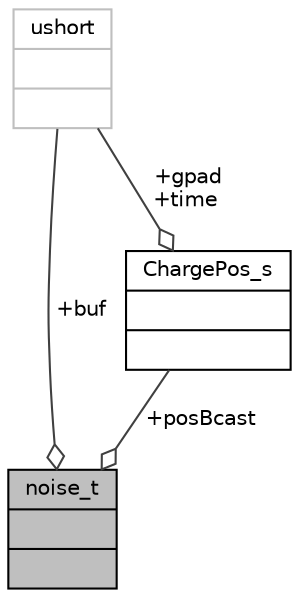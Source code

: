 digraph "noise_t"
{
 // INTERACTIVE_SVG=YES
  bgcolor="transparent";
  edge [fontname="Helvetica",fontsize="10",labelfontname="Helvetica",labelfontsize="10"];
  node [fontname="Helvetica",fontsize="10",shape=record];
  Node1 [label="{noise_t\n||}",height=0.2,width=0.4,color="black", fillcolor="grey75", style="filled", fontcolor="black"];
  Node2 -> Node1 [color="grey25",fontsize="10",style="solid",label=" +buf" ,arrowhead="odiamond",fontname="Helvetica"];
  Node2 [label="{ushort\n||}",height=0.2,width=0.4,color="grey75"];
  Node3 -> Node1 [color="grey25",fontsize="10",style="solid",label=" +posBcast" ,arrowhead="odiamond",fontname="Helvetica"];
  Node3 [label="{ChargePos_s\n||}",height=0.2,width=0.4,color="black",URL="$dc/dbf/structChargePos__s.html"];
  Node2 -> Node3 [color="grey25",fontsize="10",style="solid",label=" +gpad\n+time" ,arrowhead="odiamond",fontname="Helvetica"];
}
